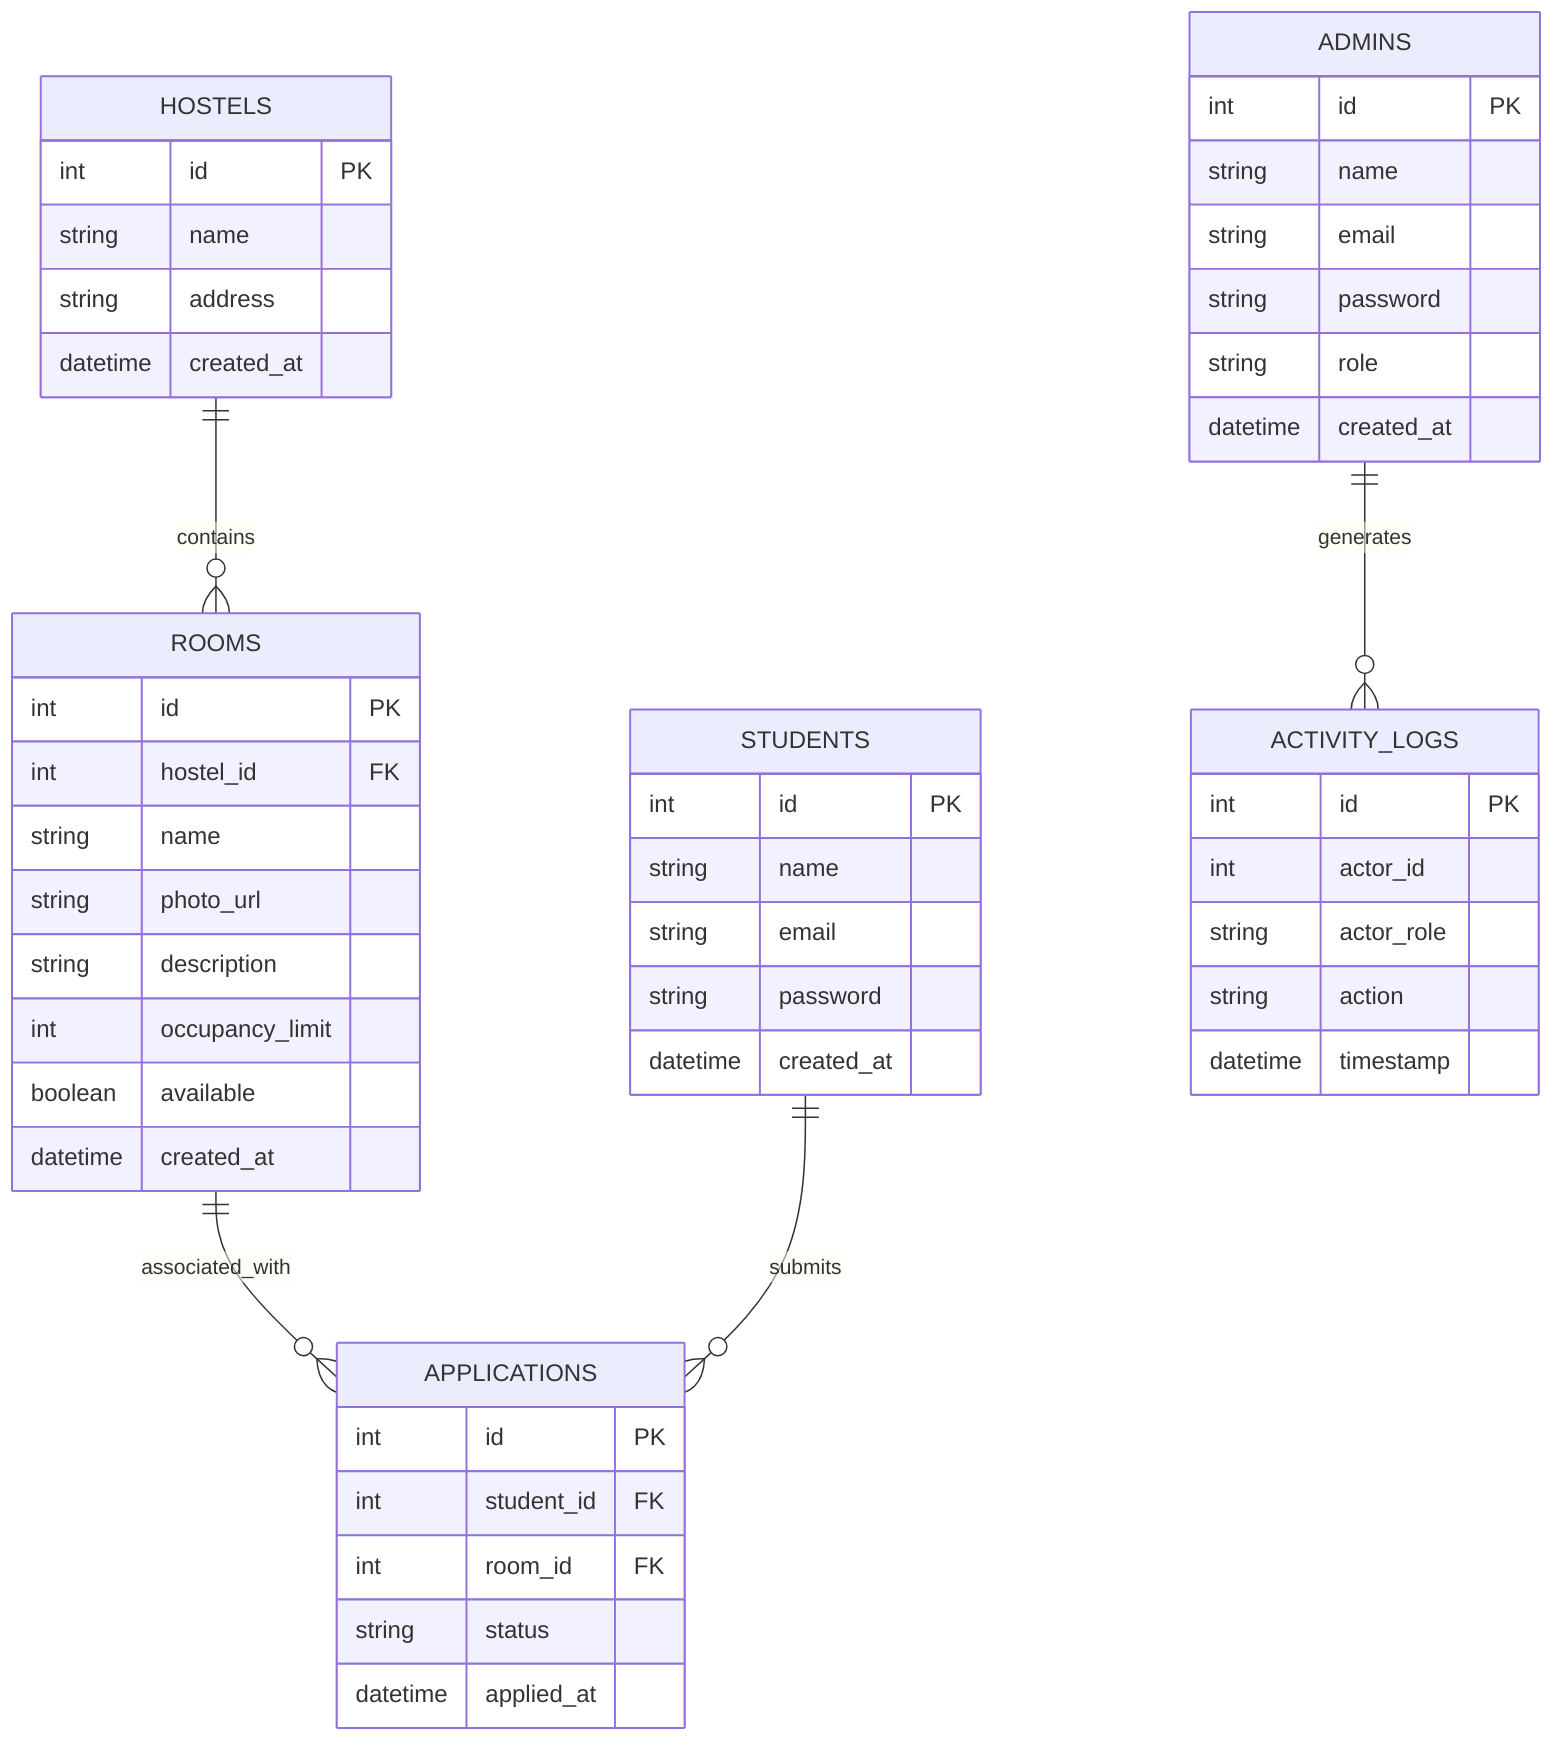 erDiagram
    HOSTELS {
        int id PK
        string name
        string address
        datetime created_at
    }
    ROOMS {
        int id PK
        int hostel_id FK
        string name
        string photo_url
        string description
        int occupancy_limit
        boolean available
        datetime created_at
    }
    STUDENTS {
        int id PK
        string name
        string email
        string password
        datetime created_at
    }
    APPLICATIONS {
        int id PK
        int student_id FK
        int room_id FK
        string status
        datetime applied_at
    }
    ADMINS {
        int id PK
        string name
        string email
        string password
        string role
        datetime created_at
    }
    ACTIVITY_LOGS {
        int id PK
        int actor_id
        string actor_role
        string action
        datetime timestamp
    }

    HOSTELS ||--o{ ROOMS : contains
    ROOMS ||--o{ APPLICATIONS : associated_with
    STUDENTS ||--o{ APPLICATIONS : submits
    ADMINS ||--o{ ACTIVITY_LOGS : generates